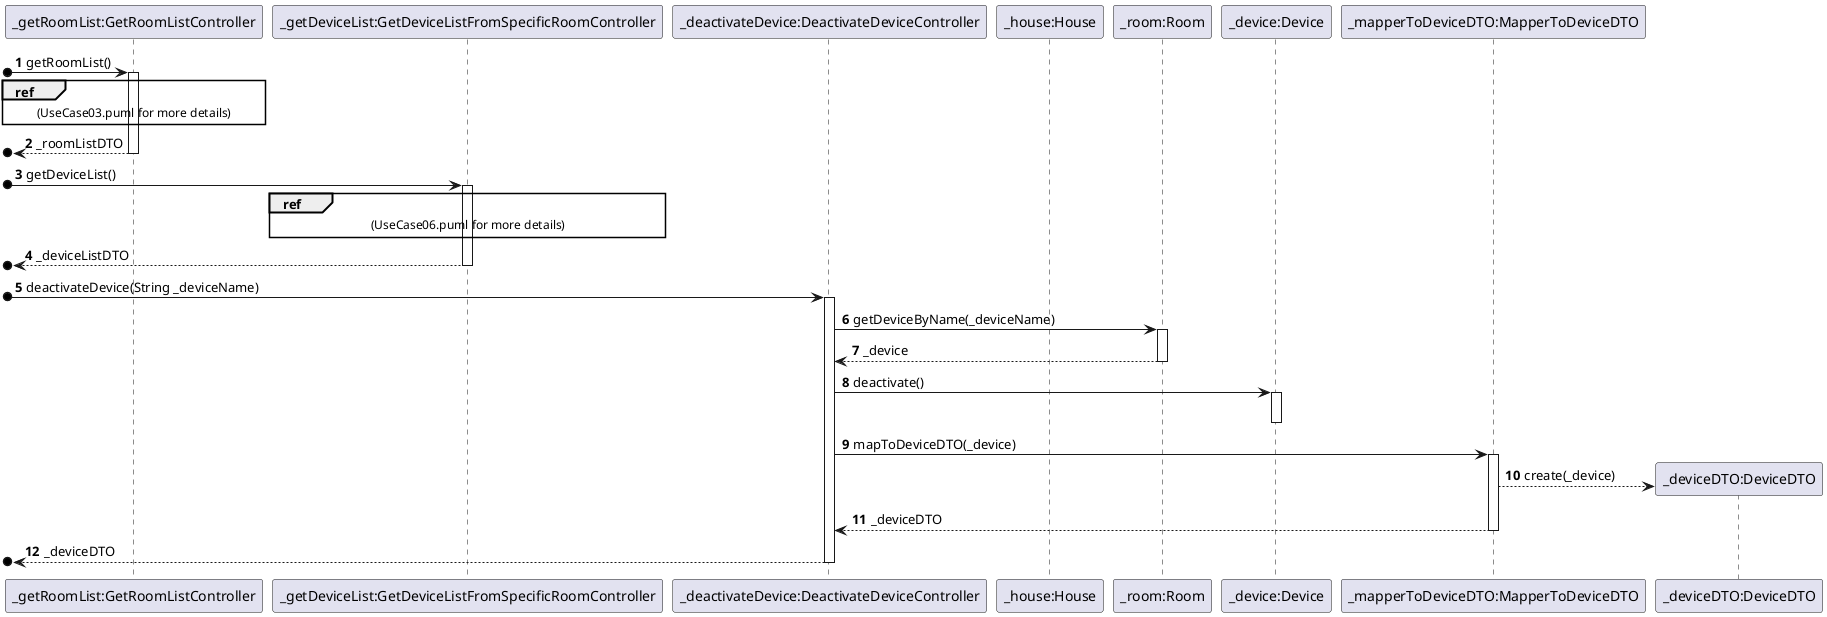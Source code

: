 @startuml
'https://plantuml.com/sequence-diagram

autonumber

@startuml
'https://plantuml.com/sequence-diagram

autonumber

participant "_getRoomList:GetRoomListController" as C1
participant "_getDeviceList:GetDeviceListFromSpecificRoomController" as C2
participant "_deactivateDevice:DeactivateDeviceController" as C3
participant "_house:House" as H
participant "_room:Room" as R
participant "_device:Device" as D
participant "_mapperToDeviceDTO:MapperToDeviceDTO" as M1
participant "_deviceDTO:DeviceDTO" as D2


[o->C1 : getRoomList()
activate C1
ref over C1 : (UseCase03.puml for more details)
[o<--C1 : _roomListDTO
deactivate C1
[o->C2 : getDeviceList()
activate C2
ref over C2 : (UseCase06.puml for more details)
[o<--C2 : _deviceListDTO
deactivate C2

[o->C3: deactivateDevice(String _deviceName)
activate C3
C3->R: getDeviceByName(_deviceName)
activate R
R-->C3: _device
deactivate R
C3->D: deactivate()
activate D
deactivate D
C3->M1: mapToDeviceDTO(_device)
activate M1
M1-->D2**: create(_device)
M1-->C3: _deviceDTO
deactivate M1
[o<--C3: _deviceDTO
deactivate C3

@enduml
@enduml